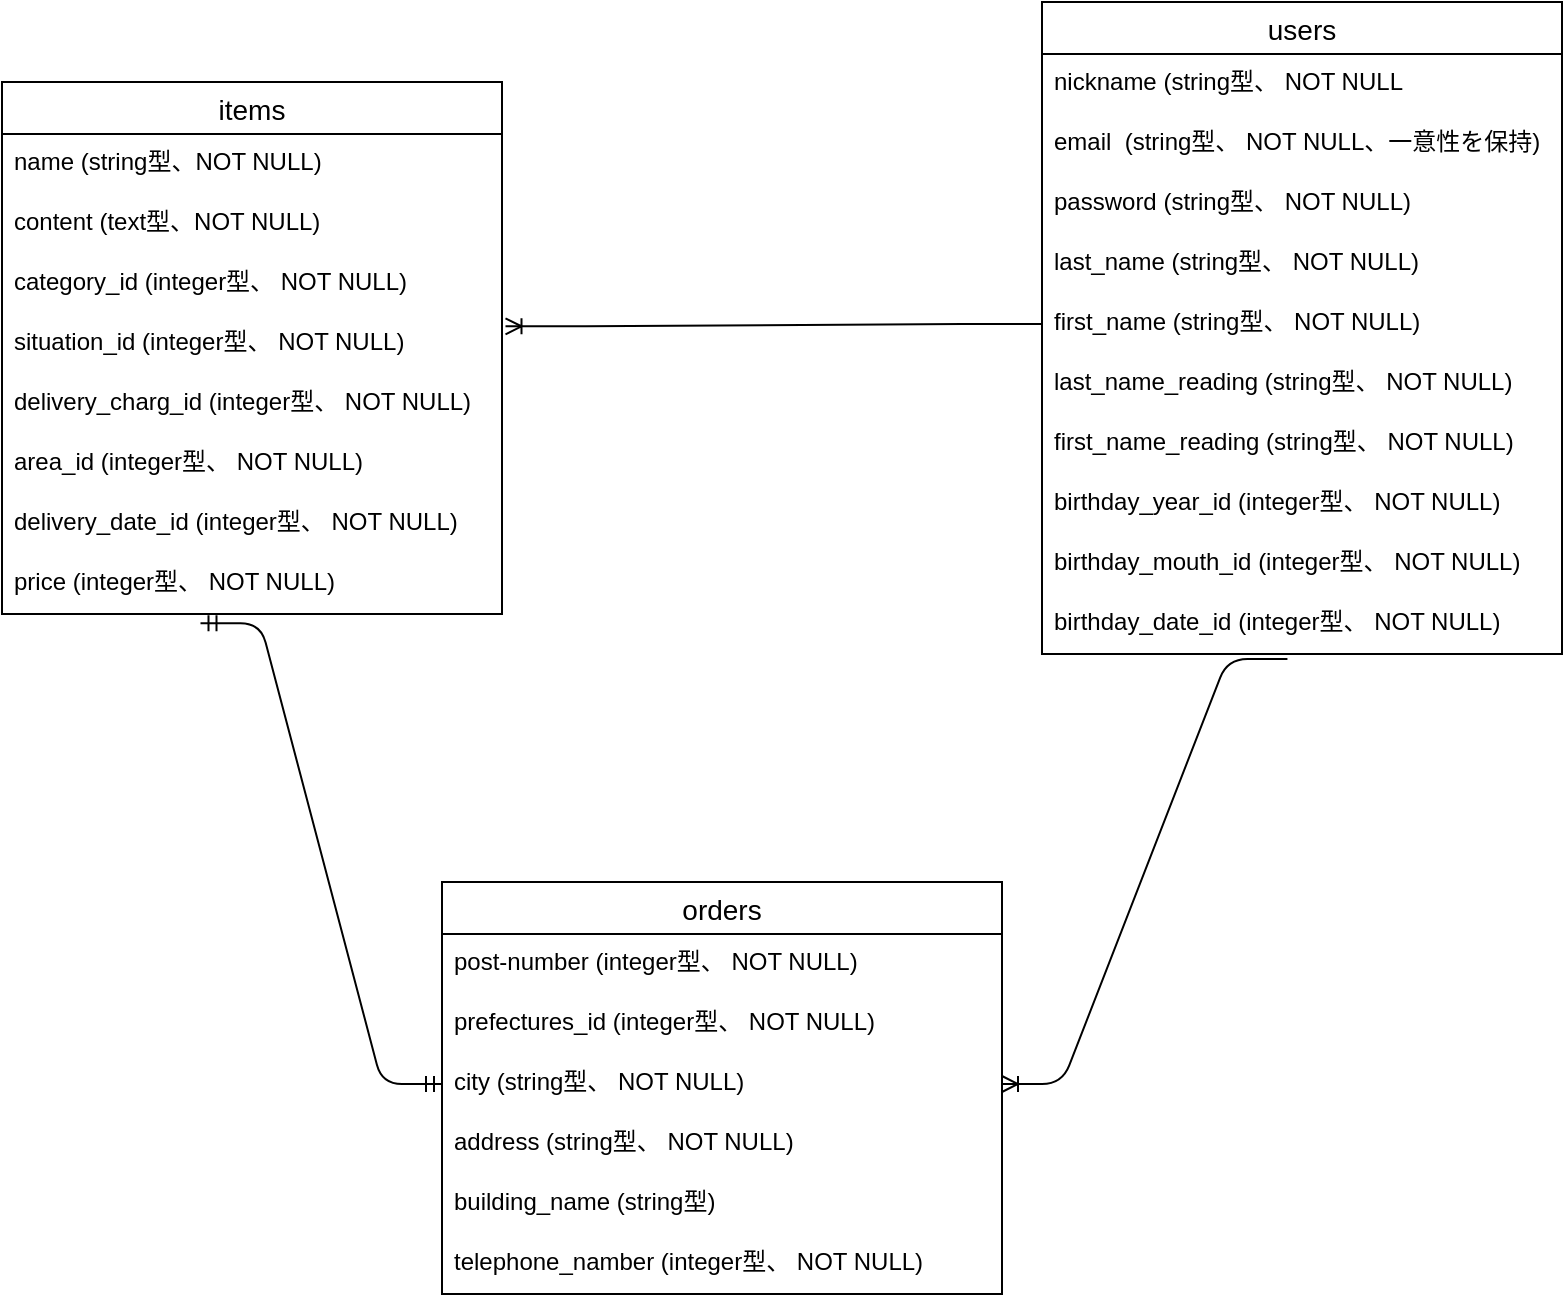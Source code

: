 <mxfile>
    <diagram id="lQvbVAiS2t3J_uhHXLY7" name="ページ1">
        <mxGraphModel dx="832" dy="905" grid="1" gridSize="10" guides="1" tooltips="1" connect="1" arrows="1" fold="1" page="1" pageScale="1" pageWidth="827" pageHeight="1169" math="0" shadow="0">
            <root>
                <mxCell id="0"/>
                <mxCell id="1" parent="0"/>
                <mxCell id="47" value="items" style="swimlane;fontStyle=0;childLayout=stackLayout;horizontal=1;startSize=26;horizontalStack=0;resizeParent=1;resizeParentMax=0;resizeLast=0;collapsible=1;marginBottom=0;align=center;fontSize=14;" vertex="1" parent="1">
                    <mxGeometry x="40" y="120" width="250" height="266" as="geometry">
                        <mxRectangle x="460" y="24" width="50" height="26" as="alternateBounds"/>
                    </mxGeometry>
                </mxCell>
                <mxCell id="49" value="name (string型、NOT NULL)" style="text;strokeColor=none;fillColor=none;spacingLeft=4;spacingRight=4;overflow=hidden;rotatable=0;points=[[0,0.5],[1,0.5]];portConstraint=eastwest;fontSize=12;" vertex="1" parent="47">
                    <mxGeometry y="26" width="250" height="30" as="geometry"/>
                </mxCell>
                <mxCell id="50" value="content (text型、NOT NULL)" style="text;strokeColor=none;fillColor=none;spacingLeft=4;spacingRight=4;overflow=hidden;rotatable=0;points=[[0,0.5],[1,0.5]];portConstraint=eastwest;fontSize=12;" vertex="1" parent="47">
                    <mxGeometry y="56" width="250" height="30" as="geometry"/>
                </mxCell>
                <mxCell id="108" value="category_id (integer型、 NOT NULL)" style="text;strokeColor=none;fillColor=none;spacingLeft=4;spacingRight=4;overflow=hidden;rotatable=0;points=[[0,0.5],[1,0.5]];portConstraint=eastwest;fontSize=12;" vertex="1" parent="47">
                    <mxGeometry y="86" width="250" height="30" as="geometry"/>
                </mxCell>
                <mxCell id="109" value="situation_id (integer型、 NOT NULL)" style="text;strokeColor=none;fillColor=none;spacingLeft=4;spacingRight=4;overflow=hidden;rotatable=0;points=[[0,0.5],[1,0.5]];portConstraint=eastwest;fontSize=12;" vertex="1" parent="47">
                    <mxGeometry y="116" width="250" height="30" as="geometry"/>
                </mxCell>
                <mxCell id="110" value="delivery_charg_id (integer型、 NOT NULL)" style="text;strokeColor=none;fillColor=none;spacingLeft=4;spacingRight=4;overflow=hidden;rotatable=0;points=[[0,0.5],[1,0.5]];portConstraint=eastwest;fontSize=12;" vertex="1" parent="47">
                    <mxGeometry y="146" width="250" height="30" as="geometry"/>
                </mxCell>
                <mxCell id="118" value="area_id (integer型、 NOT NULL)" style="text;strokeColor=none;fillColor=none;spacingLeft=4;spacingRight=4;overflow=hidden;rotatable=0;points=[[0,0.5],[1,0.5]];portConstraint=eastwest;fontSize=12;" vertex="1" parent="47">
                    <mxGeometry y="176" width="250" height="30" as="geometry"/>
                </mxCell>
                <mxCell id="119" value="delivery_date_id (integer型、 NOT NULL)" style="text;strokeColor=none;fillColor=none;spacingLeft=4;spacingRight=4;overflow=hidden;rotatable=0;points=[[0,0.5],[1,0.5]];portConstraint=eastwest;fontSize=12;" vertex="1" parent="47">
                    <mxGeometry y="206" width="250" height="30" as="geometry"/>
                </mxCell>
                <mxCell id="120" value="price (integer型、 NOT NULL)" style="text;strokeColor=none;fillColor=none;spacingLeft=4;spacingRight=4;overflow=hidden;rotatable=0;points=[[0,0.5],[1,0.5]];portConstraint=eastwest;fontSize=12;" vertex="1" parent="47">
                    <mxGeometry y="236" width="250" height="30" as="geometry"/>
                </mxCell>
                <mxCell id="52" value="users" style="swimlane;fontStyle=0;childLayout=stackLayout;horizontal=1;startSize=26;horizontalStack=0;resizeParent=1;resizeParentMax=0;resizeLast=0;collapsible=1;marginBottom=0;align=center;fontSize=14;" vertex="1" parent="1">
                    <mxGeometry x="560" y="80" width="260" height="326" as="geometry">
                        <mxRectangle x="460" y="24" width="50" height="26" as="alternateBounds"/>
                    </mxGeometry>
                </mxCell>
                <mxCell id="53" value="nickname (string型、 NOT NULL" style="text;strokeColor=none;fillColor=none;spacingLeft=4;spacingRight=4;overflow=hidden;rotatable=0;points=[[0,0.5],[1,0.5]];portConstraint=eastwest;fontSize=12;" vertex="1" parent="52">
                    <mxGeometry y="26" width="260" height="30" as="geometry"/>
                </mxCell>
                <mxCell id="55" value="email  (string型、 NOT NULL、一意性を保持)" style="text;strokeColor=none;fillColor=none;spacingLeft=4;spacingRight=4;overflow=hidden;rotatable=0;points=[[0,0.5],[1,0.5]];portConstraint=eastwest;fontSize=12;" vertex="1" parent="52">
                    <mxGeometry y="56" width="260" height="30" as="geometry"/>
                </mxCell>
                <mxCell id="89" value="password (string型、 NOT NULL)" style="text;strokeColor=none;fillColor=none;spacingLeft=4;spacingRight=4;overflow=hidden;rotatable=0;points=[[0,0.5],[1,0.5]];portConstraint=eastwest;fontSize=12;" vertex="1" parent="52">
                    <mxGeometry y="86" width="260" height="30" as="geometry"/>
                </mxCell>
                <mxCell id="91" value="last_name (string型、 NOT NULL)" style="text;strokeColor=none;fillColor=none;spacingLeft=4;spacingRight=4;overflow=hidden;rotatable=0;points=[[0,0.5],[1,0.5]];portConstraint=eastwest;fontSize=12;" vertex="1" parent="52">
                    <mxGeometry y="116" width="260" height="30" as="geometry"/>
                </mxCell>
                <mxCell id="92" value="first_name (string型、 NOT NULL)" style="text;strokeColor=none;fillColor=none;spacingLeft=4;spacingRight=4;overflow=hidden;rotatable=0;points=[[0,0.5],[1,0.5]];portConstraint=eastwest;fontSize=12;" vertex="1" parent="52">
                    <mxGeometry y="146" width="260" height="30" as="geometry"/>
                </mxCell>
                <mxCell id="103" value="last_name_reading (string型、 NOT NULL)" style="text;strokeColor=none;fillColor=none;spacingLeft=4;spacingRight=4;overflow=hidden;rotatable=0;points=[[0,0.5],[1,0.5]];portConstraint=eastwest;fontSize=12;" vertex="1" parent="52">
                    <mxGeometry y="176" width="260" height="30" as="geometry"/>
                </mxCell>
                <mxCell id="104" value="first_name_reading (string型、 NOT NULL)" style="text;strokeColor=none;fillColor=none;spacingLeft=4;spacingRight=4;overflow=hidden;rotatable=0;points=[[0,0.5],[1,0.5]];portConstraint=eastwest;fontSize=12;" vertex="1" parent="52">
                    <mxGeometry y="206" width="260" height="30" as="geometry"/>
                </mxCell>
                <mxCell id="105" value="birthday_year_id (integer型、 NOT NULL)" style="text;strokeColor=none;fillColor=none;spacingLeft=4;spacingRight=4;overflow=hidden;rotatable=0;points=[[0,0.5],[1,0.5]];portConstraint=eastwest;fontSize=12;" vertex="1" parent="52">
                    <mxGeometry y="236" width="260" height="30" as="geometry"/>
                </mxCell>
                <mxCell id="106" value="birthday_mouth_id (integer型、 NOT NULL)" style="text;strokeColor=none;fillColor=none;spacingLeft=4;spacingRight=4;overflow=hidden;rotatable=0;points=[[0,0.5],[1,0.5]];portConstraint=eastwest;fontSize=12;" vertex="1" parent="52">
                    <mxGeometry y="266" width="260" height="30" as="geometry"/>
                </mxCell>
                <mxCell id="107" value="birthday_date_id (integer型、 NOT NULL)" style="text;strokeColor=none;fillColor=none;spacingLeft=4;spacingRight=4;overflow=hidden;rotatable=0;points=[[0,0.5],[1,0.5]];portConstraint=eastwest;fontSize=12;" vertex="1" parent="52">
                    <mxGeometry y="296" width="260" height="30" as="geometry"/>
                </mxCell>
                <mxCell id="56" value="orders" style="swimlane;fontStyle=0;childLayout=stackLayout;horizontal=1;startSize=26;horizontalStack=0;resizeParent=1;resizeParentMax=0;resizeLast=0;collapsible=1;marginBottom=0;align=center;fontSize=14;" vertex="1" parent="1">
                    <mxGeometry x="260" y="520" width="280" height="206" as="geometry">
                        <mxRectangle x="460" y="24" width="50" height="26" as="alternateBounds"/>
                    </mxGeometry>
                </mxCell>
                <mxCell id="58" value="post-number (integer型、 NOT NULL)&#10;" style="text;strokeColor=none;fillColor=none;spacingLeft=4;spacingRight=4;overflow=hidden;rotatable=0;points=[[0,0.5],[1,0.5]];portConstraint=eastwest;fontSize=12;" vertex="1" parent="56">
                    <mxGeometry y="26" width="280" height="30" as="geometry"/>
                </mxCell>
                <mxCell id="59" value="prefectures_id (integer型、 NOT NULL)" style="text;strokeColor=none;fillColor=none;spacingLeft=4;spacingRight=4;overflow=hidden;rotatable=0;points=[[0,0.5],[1,0.5]];portConstraint=eastwest;fontSize=12;" vertex="1" parent="56">
                    <mxGeometry y="56" width="280" height="30" as="geometry"/>
                </mxCell>
                <mxCell id="97" value="city (string型、 NOT NULL)" style="text;strokeColor=none;fillColor=none;spacingLeft=4;spacingRight=4;overflow=hidden;rotatable=0;points=[[0,0.5],[1,0.5]];portConstraint=eastwest;fontSize=12;" vertex="1" parent="56">
                    <mxGeometry y="86" width="280" height="30" as="geometry"/>
                </mxCell>
                <mxCell id="98" value="address (string型、 NOT NULL)" style="text;strokeColor=none;fillColor=none;spacingLeft=4;spacingRight=4;overflow=hidden;rotatable=0;points=[[0,0.5],[1,0.5]];portConstraint=eastwest;fontSize=12;" vertex="1" parent="56">
                    <mxGeometry y="116" width="280" height="30" as="geometry"/>
                </mxCell>
                <mxCell id="99" value="building_name (string型)" style="text;strokeColor=none;fillColor=none;spacingLeft=4;spacingRight=4;overflow=hidden;rotatable=0;points=[[0,0.5],[1,0.5]];portConstraint=eastwest;fontSize=12;" vertex="1" parent="56">
                    <mxGeometry y="146" width="280" height="30" as="geometry"/>
                </mxCell>
                <mxCell id="121" value="telephone_namber (integer型、 NOT NULL)" style="text;strokeColor=none;fillColor=none;spacingLeft=4;spacingRight=4;overflow=hidden;rotatable=0;points=[[0,0.5],[1,0.5]];portConstraint=eastwest;fontSize=12;" vertex="1" parent="56">
                    <mxGeometry y="176" width="280" height="30" as="geometry"/>
                </mxCell>
                <mxCell id="100" value="" style="edgeStyle=entityRelationEdgeStyle;fontSize=12;html=1;endArrow=ERoneToMany;elbow=vertical;exitX=0;exitY=0.5;exitDx=0;exitDy=0;entryX=1.007;entryY=0.205;entryDx=0;entryDy=0;entryPerimeter=0;" edge="1" parent="1" source="92" target="109">
                    <mxGeometry width="100" height="100" relative="1" as="geometry">
                        <mxPoint x="360" y="390" as="sourcePoint"/>
                        <mxPoint x="460" y="290" as="targetPoint"/>
                    </mxGeometry>
                </mxCell>
                <mxCell id="101" value="" style="fontSize=12;html=1;endArrow=ERoneToMany;elbow=vertical;entryX=1;entryY=0.5;entryDx=0;entryDy=0;edgeStyle=entityRelationEdgeStyle;exitX=0.472;exitY=1.082;exitDx=0;exitDy=0;exitPerimeter=0;" edge="1" parent="1" source="107" target="97">
                    <mxGeometry width="100" height="100" relative="1" as="geometry">
                        <mxPoint x="690" y="490" as="sourcePoint"/>
                        <mxPoint x="460" y="290" as="targetPoint"/>
                    </mxGeometry>
                </mxCell>
                <mxCell id="102" value="" style="edgeStyle=entityRelationEdgeStyle;fontSize=12;html=1;endArrow=ERmandOne;startArrow=ERmandOne;elbow=vertical;exitX=0;exitY=0.5;exitDx=0;exitDy=0;entryX=0.397;entryY=1.153;entryDx=0;entryDy=0;entryPerimeter=0;" edge="1" parent="1" source="97" target="120">
                    <mxGeometry width="100" height="100" relative="1" as="geometry">
                        <mxPoint x="360" y="390" as="sourcePoint"/>
                        <mxPoint x="161.0" y="279" as="targetPoint"/>
                    </mxGeometry>
                </mxCell>
            </root>
        </mxGraphModel>
    </diagram>
</mxfile>